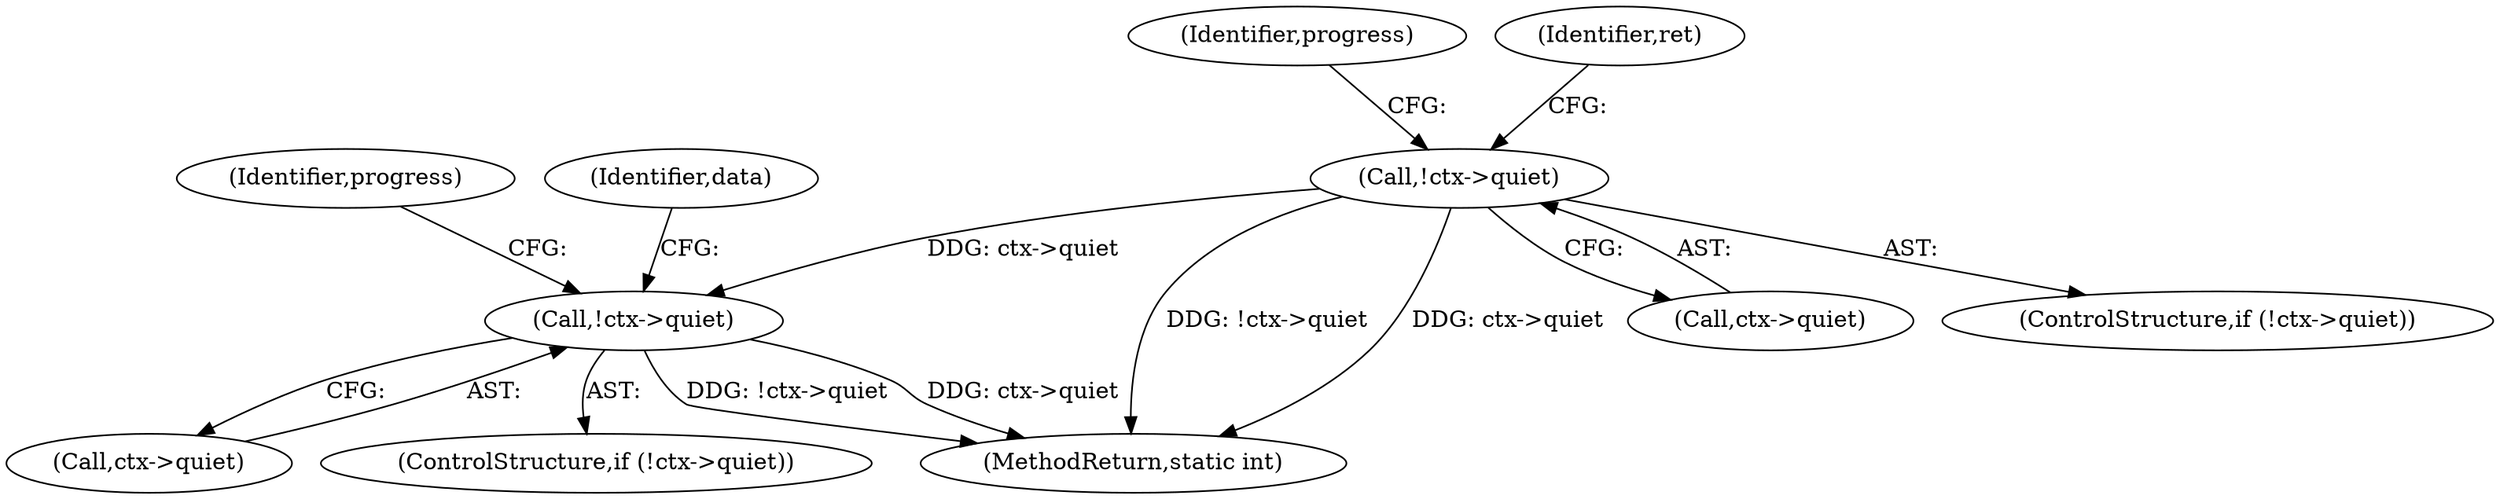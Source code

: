 digraph "0_neomutt_9bfab35522301794483f8f9ed60820bdec9be59e_1@pointer" {
"1000318" [label="(Call,!ctx->quiet)"];
"1000233" [label="(Call,!ctx->quiet)"];
"1000233" [label="(Call,!ctx->quiet)"];
"1000318" [label="(Call,!ctx->quiet)"];
"1000234" [label="(Call,ctx->quiet)"];
"1000319" [label="(Call,ctx->quiet)"];
"1000240" [label="(Identifier,progress)"];
"1000232" [label="(ControlStructure,if (!ctx->quiet))"];
"1000324" [label="(Identifier,progress)"];
"1000317" [label="(ControlStructure,if (!ctx->quiet))"];
"1000612" [label="(MethodReturn,static int)"];
"1000250" [label="(Identifier,ret)"];
"1000334" [label="(Identifier,data)"];
"1000318" -> "1000317"  [label="AST: "];
"1000318" -> "1000319"  [label="CFG: "];
"1000319" -> "1000318"  [label="AST: "];
"1000324" -> "1000318"  [label="CFG: "];
"1000334" -> "1000318"  [label="CFG: "];
"1000318" -> "1000612"  [label="DDG: !ctx->quiet"];
"1000318" -> "1000612"  [label="DDG: ctx->quiet"];
"1000233" -> "1000318"  [label="DDG: ctx->quiet"];
"1000233" -> "1000232"  [label="AST: "];
"1000233" -> "1000234"  [label="CFG: "];
"1000234" -> "1000233"  [label="AST: "];
"1000240" -> "1000233"  [label="CFG: "];
"1000250" -> "1000233"  [label="CFG: "];
"1000233" -> "1000612"  [label="DDG: !ctx->quiet"];
"1000233" -> "1000612"  [label="DDG: ctx->quiet"];
}
